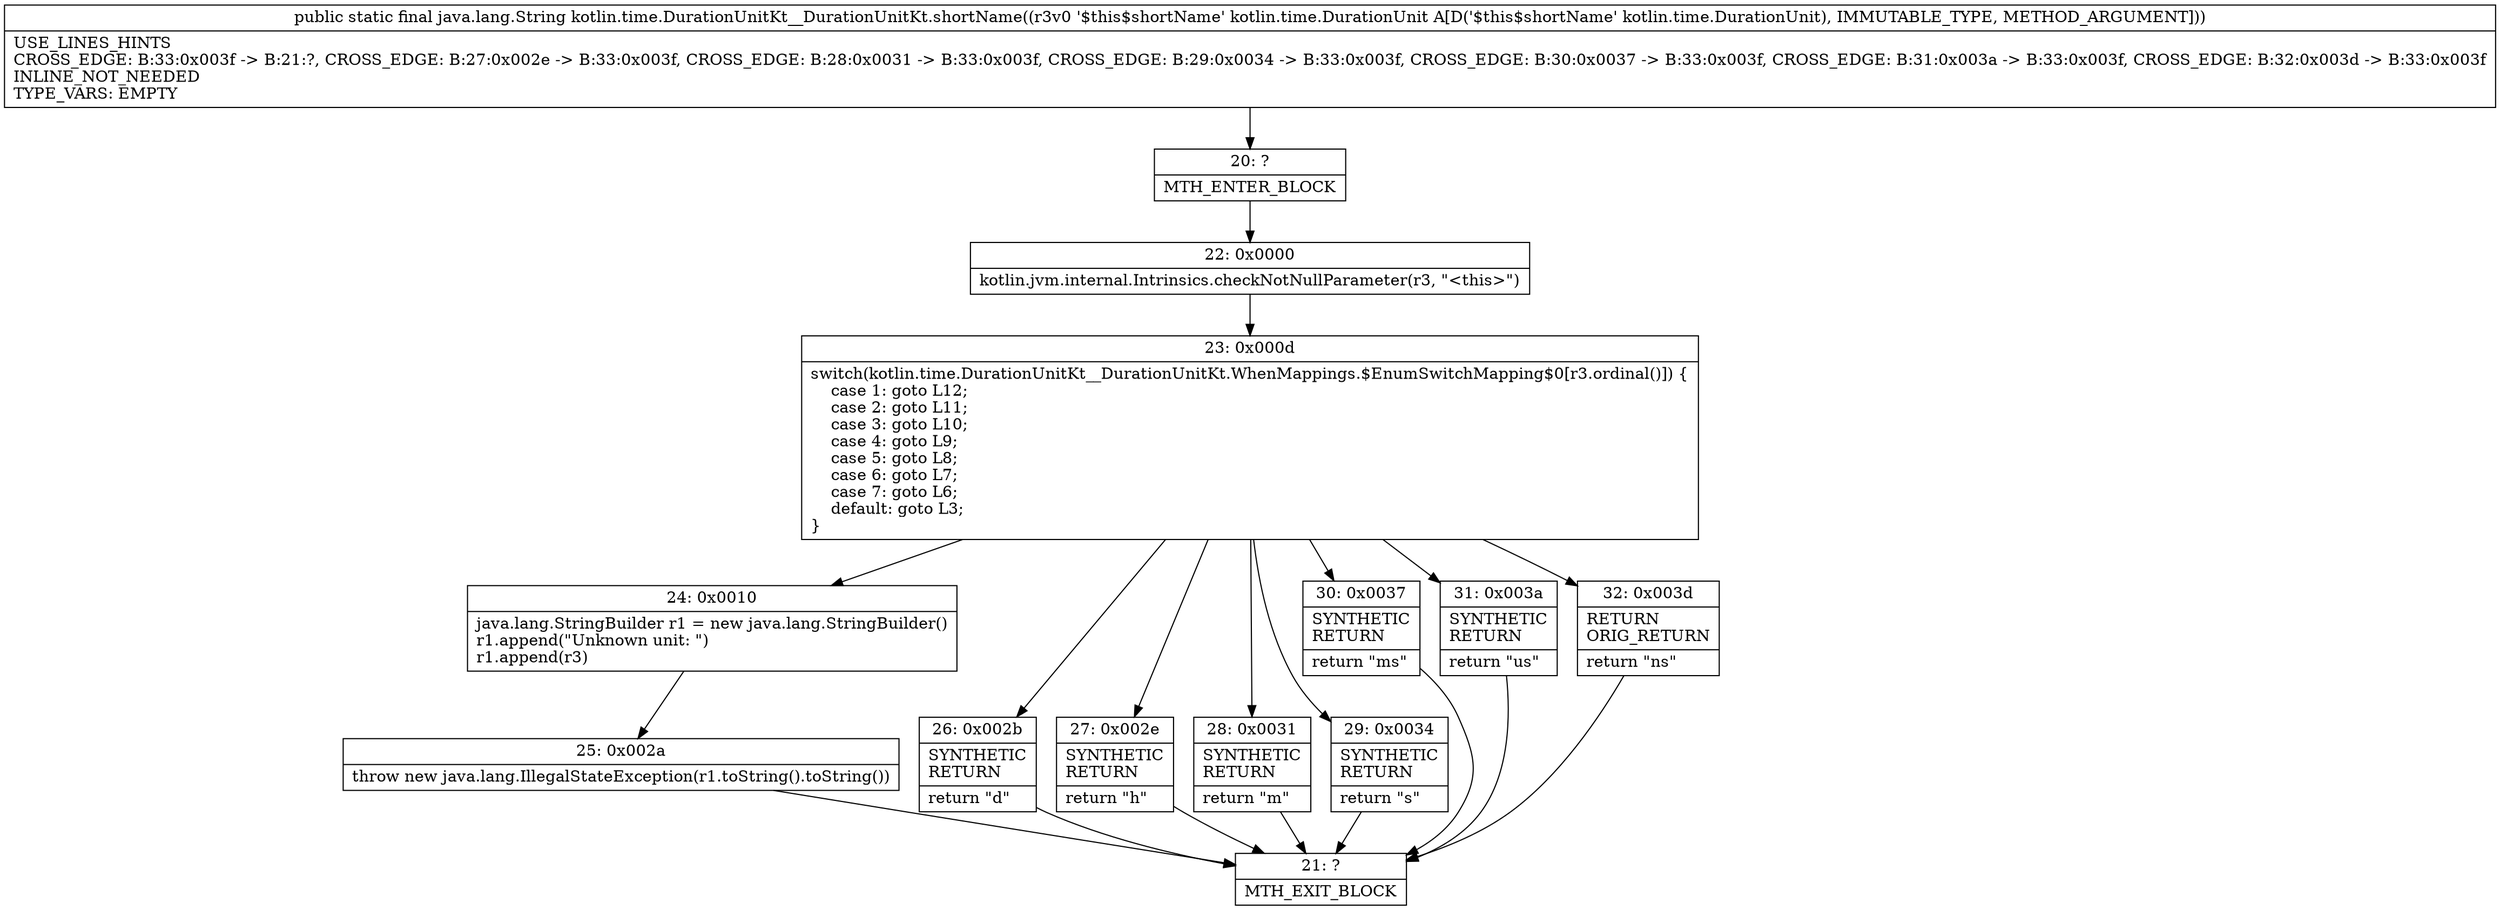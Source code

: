 digraph "CFG forkotlin.time.DurationUnitKt__DurationUnitKt.shortName(Lkotlin\/time\/DurationUnit;)Ljava\/lang\/String;" {
Node_20 [shape=record,label="{20\:\ ?|MTH_ENTER_BLOCK\l}"];
Node_22 [shape=record,label="{22\:\ 0x0000|kotlin.jvm.internal.Intrinsics.checkNotNullParameter(r3, \"\<this\>\")\l}"];
Node_23 [shape=record,label="{23\:\ 0x000d|switch(kotlin.time.DurationUnitKt__DurationUnitKt.WhenMappings.$EnumSwitchMapping$0[r3.ordinal()]) \{\l    case 1: goto L12;\l    case 2: goto L11;\l    case 3: goto L10;\l    case 4: goto L9;\l    case 5: goto L8;\l    case 6: goto L7;\l    case 7: goto L6;\l    default: goto L3;\l\}\l}"];
Node_24 [shape=record,label="{24\:\ 0x0010|java.lang.StringBuilder r1 = new java.lang.StringBuilder()\lr1.append(\"Unknown unit: \")\lr1.append(r3)\l}"];
Node_25 [shape=record,label="{25\:\ 0x002a|throw new java.lang.IllegalStateException(r1.toString().toString())\l}"];
Node_21 [shape=record,label="{21\:\ ?|MTH_EXIT_BLOCK\l}"];
Node_26 [shape=record,label="{26\:\ 0x002b|SYNTHETIC\lRETURN\l|return \"d\"\l}"];
Node_27 [shape=record,label="{27\:\ 0x002e|SYNTHETIC\lRETURN\l|return \"h\"\l}"];
Node_28 [shape=record,label="{28\:\ 0x0031|SYNTHETIC\lRETURN\l|return \"m\"\l}"];
Node_29 [shape=record,label="{29\:\ 0x0034|SYNTHETIC\lRETURN\l|return \"s\"\l}"];
Node_30 [shape=record,label="{30\:\ 0x0037|SYNTHETIC\lRETURN\l|return \"ms\"\l}"];
Node_31 [shape=record,label="{31\:\ 0x003a|SYNTHETIC\lRETURN\l|return \"us\"\l}"];
Node_32 [shape=record,label="{32\:\ 0x003d|RETURN\lORIG_RETURN\l|return \"ns\"\l}"];
MethodNode[shape=record,label="{public static final java.lang.String kotlin.time.DurationUnitKt__DurationUnitKt.shortName((r3v0 '$this$shortName' kotlin.time.DurationUnit A[D('$this$shortName' kotlin.time.DurationUnit), IMMUTABLE_TYPE, METHOD_ARGUMENT]))  | USE_LINES_HINTS\lCROSS_EDGE: B:33:0x003f \-\> B:21:?, CROSS_EDGE: B:27:0x002e \-\> B:33:0x003f, CROSS_EDGE: B:28:0x0031 \-\> B:33:0x003f, CROSS_EDGE: B:29:0x0034 \-\> B:33:0x003f, CROSS_EDGE: B:30:0x0037 \-\> B:33:0x003f, CROSS_EDGE: B:31:0x003a \-\> B:33:0x003f, CROSS_EDGE: B:32:0x003d \-\> B:33:0x003f\lINLINE_NOT_NEEDED\lTYPE_VARS: EMPTY\l}"];
MethodNode -> Node_20;Node_20 -> Node_22;
Node_22 -> Node_23;
Node_23 -> Node_24;
Node_23 -> Node_26;
Node_23 -> Node_27;
Node_23 -> Node_28;
Node_23 -> Node_29;
Node_23 -> Node_30;
Node_23 -> Node_31;
Node_23 -> Node_32;
Node_24 -> Node_25;
Node_25 -> Node_21;
Node_26 -> Node_21;
Node_27 -> Node_21;
Node_28 -> Node_21;
Node_29 -> Node_21;
Node_30 -> Node_21;
Node_31 -> Node_21;
Node_32 -> Node_21;
}

